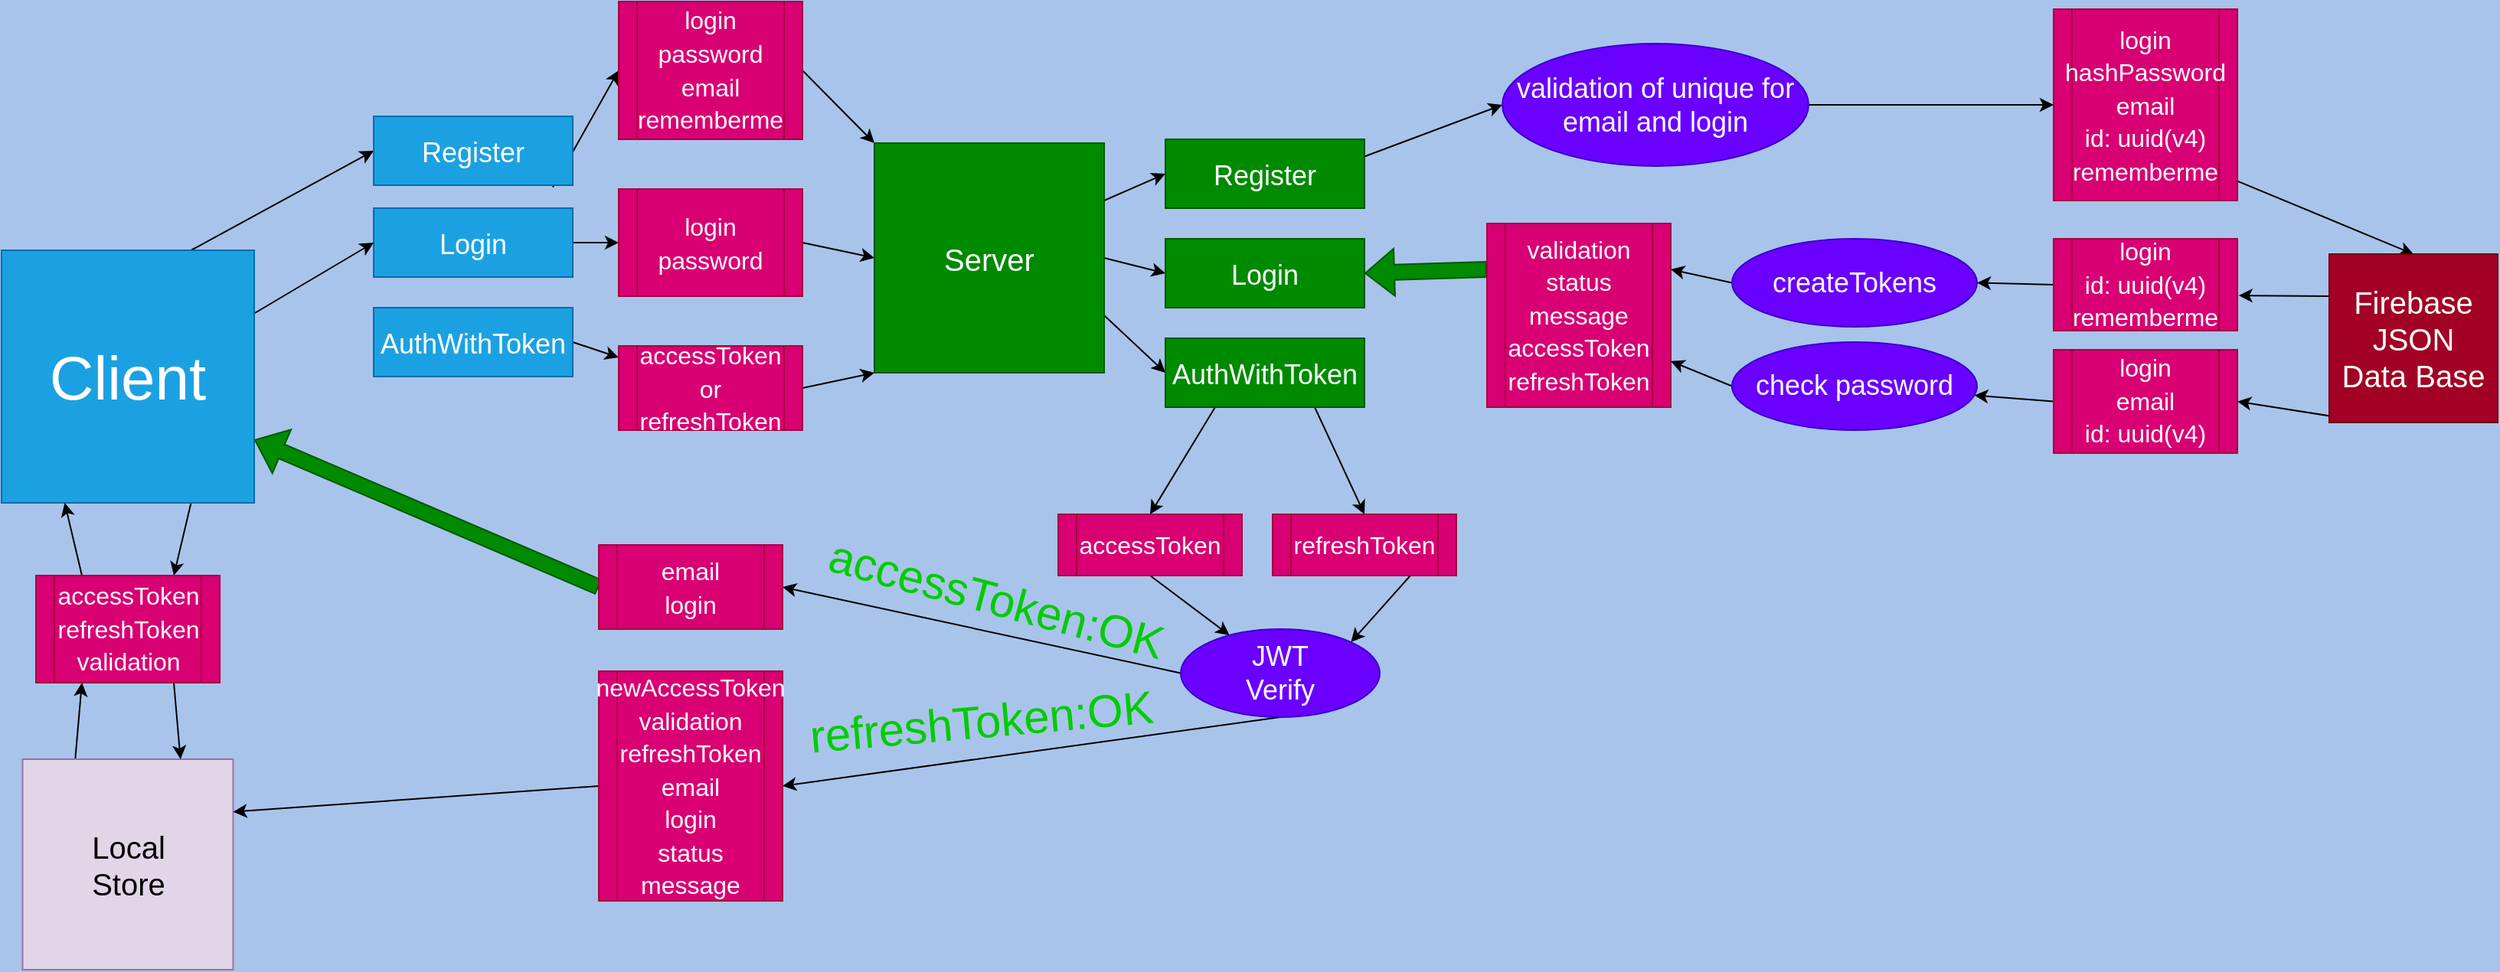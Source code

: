 <mxfile version="16.2.4" type="device"><diagram id="CehGjfuSUNagsMNJMhwE" name="Page-1"><mxGraphModel dx="2563" dy="920" grid="1" gridSize="10" guides="1" tooltips="1" connect="1" arrows="1" fold="1" page="1" pageScale="1" pageWidth="827" pageHeight="1169" background="#A9C4EB" math="0" shadow="0"><root><mxCell id="0"/><mxCell id="1" parent="0"/><mxCell id="N2_sD3RsnbEB4UcHrGWU-7" style="edgeStyle=none;rounded=0;orthogonalLoop=1;jettySize=auto;html=1;exitX=1;exitY=0.25;exitDx=0;exitDy=0;entryX=0;entryY=0.5;entryDx=0;entryDy=0;fontSize=16;" edge="1" parent="1" target="N2_sD3RsnbEB4UcHrGWU-6"><mxGeometry relative="1" as="geometry"><mxPoint x="250" y="456.25" as="sourcePoint"/></mxGeometry></mxCell><mxCell id="N2_sD3RsnbEB4UcHrGWU-12" style="edgeStyle=none;rounded=0;orthogonalLoop=1;jettySize=auto;html=1;exitX=1;exitY=0.5;exitDx=0;exitDy=0;entryX=0;entryY=0.5;entryDx=0;entryDy=0;fontSize=16;" edge="1" parent="1" source="N2_sD3RsnbEB4UcHrGWU-3" target="N2_sD3RsnbEB4UcHrGWU-11"><mxGeometry relative="1" as="geometry"/></mxCell><mxCell id="N2_sD3RsnbEB4UcHrGWU-3" value="&lt;font style=&quot;font-size: 18px&quot;&gt;Login&lt;br&gt;&lt;/font&gt;" style="rounded=0;whiteSpace=wrap;html=1;fontSize=20;fillColor=#1ba1e2;strokeColor=#006EAF;fontColor=#ffffff;" vertex="1" parent="1"><mxGeometry x="133" y="470" width="130" height="45" as="geometry"/></mxCell><mxCell id="N2_sD3RsnbEB4UcHrGWU-35" style="edgeStyle=none;rounded=0;orthogonalLoop=1;jettySize=auto;html=1;exitX=1;exitY=0.5;exitDx=0;exitDy=0;fontSize=16;" edge="1" parent="1" source="N2_sD3RsnbEB4UcHrGWU-4" target="N2_sD3RsnbEB4UcHrGWU-34"><mxGeometry relative="1" as="geometry"/></mxCell><mxCell id="N2_sD3RsnbEB4UcHrGWU-4" value="&lt;font style=&quot;font-size: 18px&quot;&gt;AuthWithToken&lt;/font&gt;" style="rounded=0;whiteSpace=wrap;html=1;fontSize=20;fillColor=#1ba1e2;strokeColor=#006EAF;fontColor=#ffffff;" vertex="1" parent="1"><mxGeometry x="133" y="535" width="130" height="45" as="geometry"/></mxCell><mxCell id="N2_sD3RsnbEB4UcHrGWU-29" style="edgeStyle=none;rounded=0;orthogonalLoop=1;jettySize=auto;html=1;exitX=1;exitY=0.5;exitDx=0;exitDy=0;entryX=0;entryY=0;entryDx=0;entryDy=0;fontSize=16;" edge="1" parent="1" source="N2_sD3RsnbEB4UcHrGWU-6" target="N2_sD3RsnbEB4UcHrGWU-28"><mxGeometry relative="1" as="geometry"/></mxCell><mxCell id="N2_sD3RsnbEB4UcHrGWU-6" value="&lt;font style=&quot;font-size: 16px&quot;&gt;login&lt;br&gt;password&lt;br&gt;email&lt;br&gt;rememberme&lt;br&gt;&lt;/font&gt;" style="shape=process;whiteSpace=wrap;html=1;backgroundOutline=1;fontSize=18;fillColor=#d80073;fontColor=#ffffff;strokeColor=#A50040;" vertex="1" parent="1"><mxGeometry x="293" y="335" width="120" height="90" as="geometry"/></mxCell><mxCell id="N2_sD3RsnbEB4UcHrGWU-30" style="edgeStyle=none;rounded=0;orthogonalLoop=1;jettySize=auto;html=1;exitX=1;exitY=0.5;exitDx=0;exitDy=0;entryX=0;entryY=0.5;entryDx=0;entryDy=0;fontSize=16;" edge="1" parent="1" source="N2_sD3RsnbEB4UcHrGWU-11" target="N2_sD3RsnbEB4UcHrGWU-28"><mxGeometry relative="1" as="geometry"/></mxCell><mxCell id="N2_sD3RsnbEB4UcHrGWU-11" value="&lt;font style=&quot;font-size: 16px&quot;&gt;login&lt;br&gt;password&lt;br&gt;&lt;/font&gt;" style="shape=process;whiteSpace=wrap;html=1;backgroundOutline=1;fontSize=18;fillColor=#d80073;fontColor=#ffffff;strokeColor=#A50040;" vertex="1" parent="1"><mxGeometry x="293" y="457.5" width="120" height="70" as="geometry"/></mxCell><mxCell id="N2_sD3RsnbEB4UcHrGWU-24" style="edgeStyle=none;rounded=0;orthogonalLoop=1;jettySize=auto;html=1;exitX=0.25;exitY=0;exitDx=0;exitDy=0;entryX=0.25;entryY=1;entryDx=0;entryDy=0;fontSize=16;" edge="1" parent="1" source="N2_sD3RsnbEB4UcHrGWU-13" target="N2_sD3RsnbEB4UcHrGWU-23"><mxGeometry relative="1" as="geometry"/></mxCell><mxCell id="N2_sD3RsnbEB4UcHrGWU-13" value="&lt;font style=&quot;font-size: 20px&quot;&gt;Local&lt;br&gt;Store&lt;br&gt;&lt;/font&gt;" style="whiteSpace=wrap;html=1;aspect=fixed;fillColor=#e1d5e7;strokeColor=#9673a6;" vertex="1" parent="1"><mxGeometry x="-96.25" y="830" width="137.5" height="137.5" as="geometry"/></mxCell><mxCell id="N2_sD3RsnbEB4UcHrGWU-118" style="edgeStyle=none;rounded=0;orthogonalLoop=1;jettySize=auto;html=1;exitX=1;exitY=0.25;exitDx=0;exitDy=0;entryX=0;entryY=0.5;entryDx=0;entryDy=0;fontSize=40;fontColor=#00CC00;" edge="1" parent="1" source="N2_sD3RsnbEB4UcHrGWU-22" target="N2_sD3RsnbEB4UcHrGWU-3"><mxGeometry relative="1" as="geometry"/></mxCell><mxCell id="N2_sD3RsnbEB4UcHrGWU-119" style="edgeStyle=none;rounded=0;orthogonalLoop=1;jettySize=auto;html=1;exitX=0.75;exitY=0;exitDx=0;exitDy=0;entryX=0;entryY=0.5;entryDx=0;entryDy=0;fontSize=40;fontColor=#00CC00;" edge="1" parent="1" source="N2_sD3RsnbEB4UcHrGWU-22" target="N2_sD3RsnbEB4UcHrGWU-37"><mxGeometry relative="1" as="geometry"/></mxCell><mxCell id="N2_sD3RsnbEB4UcHrGWU-124" style="edgeStyle=none;rounded=0;orthogonalLoop=1;jettySize=auto;html=1;exitX=0.75;exitY=1;exitDx=0;exitDy=0;entryX=0.75;entryY=0;entryDx=0;entryDy=0;fontSize=40;fontColor=#00CC00;" edge="1" parent="1" source="N2_sD3RsnbEB4UcHrGWU-22" target="N2_sD3RsnbEB4UcHrGWU-23"><mxGeometry relative="1" as="geometry"/></mxCell><mxCell id="N2_sD3RsnbEB4UcHrGWU-22" value="&lt;font style=&quot;font-size: 40px&quot;&gt;Client&lt;/font&gt;" style="whiteSpace=wrap;html=1;aspect=fixed;fillColor=#1ba1e2;strokeColor=#006EAF;fontColor=#ffffff;" vertex="1" parent="1"><mxGeometry x="-110" y="497.5" width="165" height="165" as="geometry"/></mxCell><mxCell id="N2_sD3RsnbEB4UcHrGWU-25" style="edgeStyle=none;rounded=0;orthogonalLoop=1;jettySize=auto;html=1;exitX=0.75;exitY=1;exitDx=0;exitDy=0;entryX=0.75;entryY=0;entryDx=0;entryDy=0;fontSize=16;" edge="1" parent="1" source="N2_sD3RsnbEB4UcHrGWU-23" target="N2_sD3RsnbEB4UcHrGWU-13"><mxGeometry relative="1" as="geometry"/></mxCell><mxCell id="N2_sD3RsnbEB4UcHrGWU-122" style="edgeStyle=none;rounded=0;orthogonalLoop=1;jettySize=auto;html=1;exitX=0.25;exitY=0;exitDx=0;exitDy=0;entryX=0.25;entryY=1;entryDx=0;entryDy=0;fontSize=40;fontColor=#00CC00;" edge="1" parent="1" source="N2_sD3RsnbEB4UcHrGWU-23" target="N2_sD3RsnbEB4UcHrGWU-22"><mxGeometry relative="1" as="geometry"/></mxCell><mxCell id="N2_sD3RsnbEB4UcHrGWU-23" value="&lt;font style=&quot;font-size: 16px&quot;&gt;accessToken&lt;br&gt;refreshToken&lt;br&gt;validation&lt;br&gt;&lt;/font&gt;" style="shape=process;whiteSpace=wrap;html=1;backgroundOutline=1;fontSize=18;fillColor=#d80073;fontColor=#ffffff;strokeColor=#A50040;" vertex="1" parent="1"><mxGeometry x="-87.5" y="710" width="120" height="70" as="geometry"/></mxCell><mxCell id="N2_sD3RsnbEB4UcHrGWU-42" style="edgeStyle=none;rounded=0;orthogonalLoop=1;jettySize=auto;html=1;exitX=1;exitY=0.25;exitDx=0;exitDy=0;entryX=0;entryY=0.5;entryDx=0;entryDy=0;fontSize=16;" edge="1" parent="1" source="N2_sD3RsnbEB4UcHrGWU-28" target="N2_sD3RsnbEB4UcHrGWU-39"><mxGeometry relative="1" as="geometry"/></mxCell><mxCell id="N2_sD3RsnbEB4UcHrGWU-43" style="edgeStyle=none;rounded=0;orthogonalLoop=1;jettySize=auto;html=1;exitX=1;exitY=0.5;exitDx=0;exitDy=0;entryX=0;entryY=0.5;entryDx=0;entryDy=0;fontSize=16;" edge="1" parent="1" source="N2_sD3RsnbEB4UcHrGWU-28" target="N2_sD3RsnbEB4UcHrGWU-40"><mxGeometry relative="1" as="geometry"/></mxCell><mxCell id="N2_sD3RsnbEB4UcHrGWU-44" style="edgeStyle=none;rounded=0;orthogonalLoop=1;jettySize=auto;html=1;exitX=1;exitY=0.75;exitDx=0;exitDy=0;entryX=0;entryY=0.5;entryDx=0;entryDy=0;fontSize=16;" edge="1" parent="1" source="N2_sD3RsnbEB4UcHrGWU-28" target="N2_sD3RsnbEB4UcHrGWU-41"><mxGeometry relative="1" as="geometry"/></mxCell><mxCell id="N2_sD3RsnbEB4UcHrGWU-28" value="&lt;font style=&quot;font-size: 20px&quot;&gt;Server&lt;br&gt;&lt;/font&gt;" style="whiteSpace=wrap;html=1;aspect=fixed;fillColor=#008a00;strokeColor=#005700;fontColor=#ffffff;" vertex="1" parent="1"><mxGeometry x="460" y="427.5" width="150" height="150" as="geometry"/></mxCell><mxCell id="N2_sD3RsnbEB4UcHrGWU-36" style="edgeStyle=none;rounded=0;orthogonalLoop=1;jettySize=auto;html=1;exitX=1;exitY=0.5;exitDx=0;exitDy=0;fontSize=16;entryX=0;entryY=1;entryDx=0;entryDy=0;" edge="1" parent="1" source="N2_sD3RsnbEB4UcHrGWU-34" target="N2_sD3RsnbEB4UcHrGWU-28"><mxGeometry relative="1" as="geometry"><mxPoint x="460" y="611.941" as="targetPoint"/></mxGeometry></mxCell><mxCell id="N2_sD3RsnbEB4UcHrGWU-34" value="&lt;font style=&quot;font-size: 16px&quot;&gt;accessToken&lt;br&gt;or&lt;br&gt;refreshToken&lt;br&gt;&lt;/font&gt;" style="shape=process;whiteSpace=wrap;html=1;backgroundOutline=1;fontSize=18;fillColor=#d80073;fontColor=#ffffff;strokeColor=#A50040;" vertex="1" parent="1"><mxGeometry x="293" y="560" width="120" height="55" as="geometry"/></mxCell><mxCell id="N2_sD3RsnbEB4UcHrGWU-37" value="&lt;font style=&quot;font-size: 18px&quot;&gt;Register&lt;/font&gt;" style="rounded=0;whiteSpace=wrap;html=1;fontSize=20;fillColor=#1ba1e2;strokeColor=#006EAF;fontColor=#ffffff;" vertex="1" parent="1"><mxGeometry x="133" y="410" width="130" height="45" as="geometry"/></mxCell><mxCell id="N2_sD3RsnbEB4UcHrGWU-46" style="edgeStyle=none;rounded=0;orthogonalLoop=1;jettySize=auto;html=1;exitX=1;exitY=0.25;exitDx=0;exitDy=0;fontSize=18;entryX=0;entryY=0.5;entryDx=0;entryDy=0;" edge="1" parent="1" source="N2_sD3RsnbEB4UcHrGWU-39" target="N2_sD3RsnbEB4UcHrGWU-77"><mxGeometry relative="1" as="geometry"><mxPoint x="906.35" y="441.919" as="targetPoint"/></mxGeometry></mxCell><mxCell id="N2_sD3RsnbEB4UcHrGWU-39" value="&lt;font style=&quot;font-size: 18px&quot;&gt;Register&lt;/font&gt;" style="rounded=0;whiteSpace=wrap;html=1;fontSize=20;fillColor=#008a00;strokeColor=#005700;fontColor=#ffffff;" vertex="1" parent="1"><mxGeometry x="650" y="425" width="130" height="45" as="geometry"/></mxCell><mxCell id="N2_sD3RsnbEB4UcHrGWU-40" value="&lt;font style=&quot;font-size: 18px&quot;&gt;Login&lt;br&gt;&lt;/font&gt;" style="rounded=0;whiteSpace=wrap;html=1;fontSize=20;fillColor=#008a00;strokeColor=#005700;fontColor=#ffffff;" vertex="1" parent="1"><mxGeometry x="650" y="490" width="130" height="45" as="geometry"/></mxCell><mxCell id="N2_sD3RsnbEB4UcHrGWU-90" style="edgeStyle=none;rounded=0;orthogonalLoop=1;jettySize=auto;html=1;exitX=0.25;exitY=1;exitDx=0;exitDy=0;entryX=0.5;entryY=0;entryDx=0;entryDy=0;fontSize=18;" edge="1" parent="1" source="N2_sD3RsnbEB4UcHrGWU-41" target="N2_sD3RsnbEB4UcHrGWU-87"><mxGeometry relative="1" as="geometry"/></mxCell><mxCell id="N2_sD3RsnbEB4UcHrGWU-91" style="edgeStyle=none;rounded=0;orthogonalLoop=1;jettySize=auto;html=1;exitX=0.75;exitY=1;exitDx=0;exitDy=0;entryX=0.5;entryY=0;entryDx=0;entryDy=0;fontSize=18;" edge="1" parent="1" source="N2_sD3RsnbEB4UcHrGWU-41" target="N2_sD3RsnbEB4UcHrGWU-89"><mxGeometry relative="1" as="geometry"/></mxCell><mxCell id="N2_sD3RsnbEB4UcHrGWU-41" value="&lt;font style=&quot;font-size: 18px&quot;&gt;AuthWithToken&lt;/font&gt;" style="rounded=0;whiteSpace=wrap;html=1;fontSize=20;fillColor=#008a00;strokeColor=#005700;fontColor=#ffffff;" vertex="1" parent="1"><mxGeometry x="650" y="555" width="130" height="45" as="geometry"/></mxCell><mxCell id="N2_sD3RsnbEB4UcHrGWU-51" style="edgeStyle=none;rounded=0;orthogonalLoop=1;jettySize=auto;html=1;exitX=1;exitY=0.5;exitDx=0;exitDy=0;entryX=0.5;entryY=0;entryDx=0;entryDy=0;fontSize=18;" edge="1" parent="1" target="N2_sD3RsnbEB4UcHrGWU-50"><mxGeometry relative="1" as="geometry"><mxPoint x="1230.0" y="402.5" as="sourcePoint"/></mxGeometry></mxCell><mxCell id="N2_sD3RsnbEB4UcHrGWU-59" style="edgeStyle=none;rounded=0;orthogonalLoop=1;jettySize=auto;html=1;exitX=0.25;exitY=1;exitDx=0;exitDy=0;entryX=1;entryY=0.5;entryDx=0;entryDy=0;fontSize=18;" edge="1" parent="1" source="N2_sD3RsnbEB4UcHrGWU-50" target="N2_sD3RsnbEB4UcHrGWU-56"><mxGeometry relative="1" as="geometry"/></mxCell><mxCell id="N2_sD3RsnbEB4UcHrGWU-94" style="edgeStyle=none;rounded=0;orthogonalLoop=1;jettySize=auto;html=1;exitX=0;exitY=0.25;exitDx=0;exitDy=0;entryX=1.007;entryY=0.617;entryDx=0;entryDy=0;entryPerimeter=0;fontSize=18;" edge="1" parent="1" source="N2_sD3RsnbEB4UcHrGWU-50" target="N2_sD3RsnbEB4UcHrGWU-76"><mxGeometry relative="1" as="geometry"/></mxCell><mxCell id="N2_sD3RsnbEB4UcHrGWU-50" value="&lt;font style=&quot;font-size: 20px&quot;&gt;Firebase&lt;br&gt;JSON&lt;br&gt;Data Base&lt;br&gt;&lt;/font&gt;" style="whiteSpace=wrap;html=1;aspect=fixed;fillColor=#a20025;strokeColor=#6F0000;fontColor=#ffffff;" vertex="1" parent="1"><mxGeometry x="1410" y="500" width="110" height="110" as="geometry"/></mxCell><mxCell id="N2_sD3RsnbEB4UcHrGWU-95" style="edgeStyle=none;rounded=0;orthogonalLoop=1;jettySize=auto;html=1;exitX=0;exitY=0.5;exitDx=0;exitDy=0;fontSize=18;" edge="1" parent="1" source="N2_sD3RsnbEB4UcHrGWU-56" target="N2_sD3RsnbEB4UcHrGWU-73"><mxGeometry relative="1" as="geometry"><mxPoint x="1190" y="596.167" as="targetPoint"/></mxGeometry></mxCell><mxCell id="N2_sD3RsnbEB4UcHrGWU-56" value="&lt;font style=&quot;font-size: 16px&quot;&gt;login&lt;br&gt;email&lt;br&gt;id: uuid(v4)&lt;br&gt;&lt;/font&gt;" style="shape=process;whiteSpace=wrap;html=1;backgroundOutline=1;fontSize=18;fillColor=#d80073;fontColor=#ffffff;strokeColor=#A50040;" vertex="1" parent="1"><mxGeometry x="1230" y="562.5" width="120" height="67.5" as="geometry"/></mxCell><mxCell id="N2_sD3RsnbEB4UcHrGWU-67" style="edgeStyle=none;rounded=0;orthogonalLoop=1;jettySize=auto;html=1;exitX=0;exitY=0.5;exitDx=0;exitDy=0;entryX=1;entryY=0.5;entryDx=0;entryDy=0;fontSize=18;" edge="1" parent="1"><mxGeometry relative="1" as="geometry"><mxPoint x="1100.0" y="531.875" as="sourcePoint"/><mxPoint x="1060.0" y="541.25" as="targetPoint"/></mxGeometry></mxCell><mxCell id="N2_sD3RsnbEB4UcHrGWU-120" style="edgeStyle=none;shape=flexArrow;rounded=0;orthogonalLoop=1;jettySize=auto;html=1;exitX=0;exitY=0.25;exitDx=0;exitDy=0;entryX=1;entryY=0.5;entryDx=0;entryDy=0;fontSize=40;fontColor=#00CC00;fillColor=#008a00;strokeColor=#005700;" edge="1" parent="1" source="N2_sD3RsnbEB4UcHrGWU-70" target="N2_sD3RsnbEB4UcHrGWU-40"><mxGeometry relative="1" as="geometry"/></mxCell><mxCell id="N2_sD3RsnbEB4UcHrGWU-70" value="&lt;font style=&quot;font-size: 16px&quot;&gt;validation&lt;br&gt;status&lt;br&gt;message&lt;br&gt;accessToken&lt;br&gt;refreshToken&lt;br&gt;&lt;/font&gt;" style="shape=process;whiteSpace=wrap;html=1;backgroundOutline=1;fontSize=18;fillColor=#d80073;fontColor=#ffffff;strokeColor=#A50040;" vertex="1" parent="1"><mxGeometry x="860" y="480" width="120" height="120" as="geometry"/></mxCell><mxCell id="N2_sD3RsnbEB4UcHrGWU-81" style="edgeStyle=none;rounded=0;orthogonalLoop=1;jettySize=auto;html=1;exitX=0;exitY=0.5;exitDx=0;exitDy=0;entryX=1;entryY=0.75;entryDx=0;entryDy=0;fontSize=18;" edge="1" parent="1" source="N2_sD3RsnbEB4UcHrGWU-73" target="N2_sD3RsnbEB4UcHrGWU-70"><mxGeometry relative="1" as="geometry"/></mxCell><mxCell id="N2_sD3RsnbEB4UcHrGWU-73" value="&lt;font style=&quot;font-size: 18px&quot;&gt;check password&lt;/font&gt;" style="ellipse;whiteSpace=wrap;html=1;fontSize=16;fillColor=#6a00ff;fontColor=#ffffff;strokeColor=#3700CC;" vertex="1" parent="1"><mxGeometry x="1020" y="557.5" width="160" height="57.5" as="geometry"/></mxCell><mxCell id="N2_sD3RsnbEB4UcHrGWU-80" style="edgeStyle=none;rounded=0;orthogonalLoop=1;jettySize=auto;html=1;exitX=0;exitY=0.5;exitDx=0;exitDy=0;entryX=1;entryY=0.25;entryDx=0;entryDy=0;fontSize=18;" edge="1" parent="1" source="N2_sD3RsnbEB4UcHrGWU-74" target="N2_sD3RsnbEB4UcHrGWU-70"><mxGeometry relative="1" as="geometry"/></mxCell><mxCell id="N2_sD3RsnbEB4UcHrGWU-74" value="&lt;font style=&quot;font-size: 18px&quot;&gt;createTokens&lt;/font&gt;" style="ellipse;whiteSpace=wrap;html=1;fontSize=16;fillColor=#6a00ff;fontColor=#ffffff;strokeColor=#3700CC;" vertex="1" parent="1"><mxGeometry x="1020" y="490" width="160" height="57.5" as="geometry"/></mxCell><mxCell id="N2_sD3RsnbEB4UcHrGWU-75" value="&lt;font style=&quot;font-size: 16px&quot;&gt;login&lt;br&gt;hashPassword&lt;br&gt;email&lt;br&gt;id: uuid(v4)&lt;br&gt;rememberme&lt;br&gt;&lt;/font&gt;" style="shape=process;whiteSpace=wrap;html=1;backgroundOutline=1;fontSize=18;fillColor=#d80073;fontColor=#ffffff;strokeColor=#A50040;" vertex="1" parent="1"><mxGeometry x="1230" y="340" width="120" height="125" as="geometry"/></mxCell><mxCell id="N2_sD3RsnbEB4UcHrGWU-83" style="edgeStyle=none;rounded=0;orthogonalLoop=1;jettySize=auto;html=1;exitX=0;exitY=0.5;exitDx=0;exitDy=0;entryX=1;entryY=0.5;entryDx=0;entryDy=0;fontSize=18;" edge="1" parent="1" source="N2_sD3RsnbEB4UcHrGWU-76" target="N2_sD3RsnbEB4UcHrGWU-74"><mxGeometry relative="1" as="geometry"/></mxCell><mxCell id="N2_sD3RsnbEB4UcHrGWU-76" value="&lt;font style=&quot;font-size: 16px&quot;&gt;login&lt;br&gt;id: uuid(v4)&lt;br&gt;rememberme&lt;br&gt;&lt;/font&gt;" style="shape=process;whiteSpace=wrap;html=1;backgroundOutline=1;fontSize=18;fillColor=#d80073;fontColor=#ffffff;strokeColor=#A50040;" vertex="1" parent="1"><mxGeometry x="1230" y="490" width="120" height="60" as="geometry"/></mxCell><mxCell id="N2_sD3RsnbEB4UcHrGWU-78" style="edgeStyle=none;rounded=0;orthogonalLoop=1;jettySize=auto;html=1;exitX=1;exitY=0.5;exitDx=0;exitDy=0;fontSize=18;" edge="1" parent="1" source="N2_sD3RsnbEB4UcHrGWU-77" target="N2_sD3RsnbEB4UcHrGWU-75"><mxGeometry relative="1" as="geometry"/></mxCell><mxCell id="N2_sD3RsnbEB4UcHrGWU-77" value="&lt;font style=&quot;font-size: 18px&quot;&gt;validation of unique&amp;nbsp;for email and login&lt;/font&gt;" style="ellipse;whiteSpace=wrap;html=1;fontSize=16;fillColor=#6a00ff;fontColor=#ffffff;strokeColor=#3700CC;" vertex="1" parent="1"><mxGeometry x="870" y="362.5" width="200" height="80" as="geometry"/></mxCell><mxCell id="N2_sD3RsnbEB4UcHrGWU-97" style="edgeStyle=none;rounded=0;orthogonalLoop=1;jettySize=auto;html=1;exitX=0;exitY=0.5;exitDx=0;exitDy=0;fontSize=18;entryX=1;entryY=0.5;entryDx=0;entryDy=0;" edge="1" parent="1" source="N2_sD3RsnbEB4UcHrGWU-85" target="N2_sD3RsnbEB4UcHrGWU-104"><mxGeometry relative="1" as="geometry"><mxPoint x="500" y="788.667" as="targetPoint"/></mxGeometry></mxCell><mxCell id="N2_sD3RsnbEB4UcHrGWU-113" style="edgeStyle=none;rounded=0;orthogonalLoop=1;jettySize=auto;html=1;exitX=0.5;exitY=1;exitDx=0;exitDy=0;entryX=1;entryY=0.5;entryDx=0;entryDy=0;fontSize=20;fontColor=#00CC00;" edge="1" parent="1" source="N2_sD3RsnbEB4UcHrGWU-85" target="N2_sD3RsnbEB4UcHrGWU-98"><mxGeometry relative="1" as="geometry"/></mxCell><mxCell id="N2_sD3RsnbEB4UcHrGWU-85" value="&lt;font style=&quot;font-size: 18px&quot;&gt;JWT&lt;br&gt;Verify&lt;br&gt;&lt;/font&gt;" style="ellipse;whiteSpace=wrap;html=1;fontSize=16;fillColor=#6a00ff;fontColor=#ffffff;strokeColor=#3700CC;" vertex="1" parent="1"><mxGeometry x="660" y="745" width="130" height="57.5" as="geometry"/></mxCell><mxCell id="N2_sD3RsnbEB4UcHrGWU-92" style="edgeStyle=none;rounded=0;orthogonalLoop=1;jettySize=auto;html=1;exitX=0.5;exitY=1;exitDx=0;exitDy=0;fontSize=18;" edge="1" parent="1" source="N2_sD3RsnbEB4UcHrGWU-87" target="N2_sD3RsnbEB4UcHrGWU-85"><mxGeometry relative="1" as="geometry"/></mxCell><mxCell id="N2_sD3RsnbEB4UcHrGWU-87" value="&lt;font style=&quot;font-size: 16px&quot;&gt;accessToken&lt;br&gt;&lt;/font&gt;" style="shape=process;whiteSpace=wrap;html=1;backgroundOutline=1;fontSize=18;fillColor=#d80073;fontColor=#ffffff;strokeColor=#A50040;" vertex="1" parent="1"><mxGeometry x="580" y="670" width="120" height="40" as="geometry"/></mxCell><mxCell id="N2_sD3RsnbEB4UcHrGWU-93" style="edgeStyle=none;rounded=0;orthogonalLoop=1;jettySize=auto;html=1;exitX=0.75;exitY=1;exitDx=0;exitDy=0;entryX=1;entryY=0;entryDx=0;entryDy=0;fontSize=18;" edge="1" parent="1" source="N2_sD3RsnbEB4UcHrGWU-89" target="N2_sD3RsnbEB4UcHrGWU-85"><mxGeometry relative="1" as="geometry"/></mxCell><mxCell id="N2_sD3RsnbEB4UcHrGWU-89" value="&lt;font style=&quot;font-size: 16px&quot;&gt;refreshToken&lt;br&gt;&lt;/font&gt;" style="shape=process;whiteSpace=wrap;html=1;backgroundOutline=1;fontSize=18;fillColor=#d80073;fontColor=#ffffff;strokeColor=#A50040;" vertex="1" parent="1"><mxGeometry x="720" y="670" width="120" height="40" as="geometry"/></mxCell><mxCell id="N2_sD3RsnbEB4UcHrGWU-101" style="edgeStyle=none;rounded=0;orthogonalLoop=1;jettySize=auto;html=1;exitX=0;exitY=0.5;exitDx=0;exitDy=0;entryX=1;entryY=0.25;entryDx=0;entryDy=0;fontSize=18;fontColor=#00CC00;" edge="1" parent="1" source="N2_sD3RsnbEB4UcHrGWU-98" target="N2_sD3RsnbEB4UcHrGWU-13"><mxGeometry relative="1" as="geometry"/></mxCell><mxCell id="N2_sD3RsnbEB4UcHrGWU-98" value="&lt;font style=&quot;font-size: 16px&quot;&gt;newAccessToken&lt;br&gt;validation&lt;br&gt;refreshToken&lt;br&gt;email&lt;br&gt;login&lt;br&gt;status&lt;br&gt;message&lt;br&gt;&lt;/font&gt;" style="shape=process;whiteSpace=wrap;html=1;backgroundOutline=1;fontSize=18;fillColor=#d80073;fontColor=#ffffff;strokeColor=#A50040;" vertex="1" parent="1"><mxGeometry x="280" y="772.5" width="120" height="150" as="geometry"/></mxCell><mxCell id="N2_sD3RsnbEB4UcHrGWU-102" style="edgeStyle=none;rounded=0;orthogonalLoop=1;jettySize=auto;html=1;exitX=0.25;exitY=0;exitDx=0;exitDy=0;fontSize=18;fontColor=#00CC00;" edge="1" parent="1" source="N2_sD3RsnbEB4UcHrGWU-99" target="N2_sD3RsnbEB4UcHrGWU-99"><mxGeometry relative="1" as="geometry"/></mxCell><mxCell id="N2_sD3RsnbEB4UcHrGWU-116" style="edgeStyle=none;shape=flexArrow;rounded=0;orthogonalLoop=1;jettySize=auto;html=1;exitX=0;exitY=0.5;exitDx=0;exitDy=0;entryX=1;entryY=0.75;entryDx=0;entryDy=0;fontSize=20;fontColor=#00CC00;fillColor=#008a00;strokeColor=#005700;" edge="1" parent="1" source="N2_sD3RsnbEB4UcHrGWU-104" target="N2_sD3RsnbEB4UcHrGWU-22"><mxGeometry relative="1" as="geometry"/></mxCell><mxCell id="N2_sD3RsnbEB4UcHrGWU-104" value="&lt;font style=&quot;font-size: 16px&quot;&gt;email&lt;br&gt;login&lt;br&gt;&lt;/font&gt;" style="shape=process;whiteSpace=wrap;html=1;backgroundOutline=1;fontSize=18;fillColor=#d80073;fontColor=#ffffff;strokeColor=#A50040;" vertex="1" parent="1"><mxGeometry x="280" y="690" width="120" height="55" as="geometry"/></mxCell><mxCell id="N2_sD3RsnbEB4UcHrGWU-105" value="&lt;font style=&quot;font-size: 30px&quot;&gt;accessToken:OK&lt;/font&gt;" style="text;html=1;strokeColor=none;fillColor=none;align=center;verticalAlign=middle;whiteSpace=wrap;rounded=0;labelBackgroundColor=none;fontSize=18;fontColor=#00CC00;rotation=15;" vertex="1" parent="1"><mxGeometry x="510" y="710" width="60" height="30" as="geometry"/></mxCell><mxCell id="N2_sD3RsnbEB4UcHrGWU-99" value="&lt;font color=&quot;#00cc00&quot; style=&quot;font-size: 30px&quot;&gt;refreshToken:OK&lt;/font&gt;" style="text;html=1;strokeColor=none;fillColor=none;align=center;verticalAlign=middle;whiteSpace=wrap;rounded=0;fontSize=18;rotation=-5;" vertex="1" parent="1"><mxGeometry x="500" y="790" width="60" height="30" as="geometry"/></mxCell></root></mxGraphModel></diagram></mxfile>